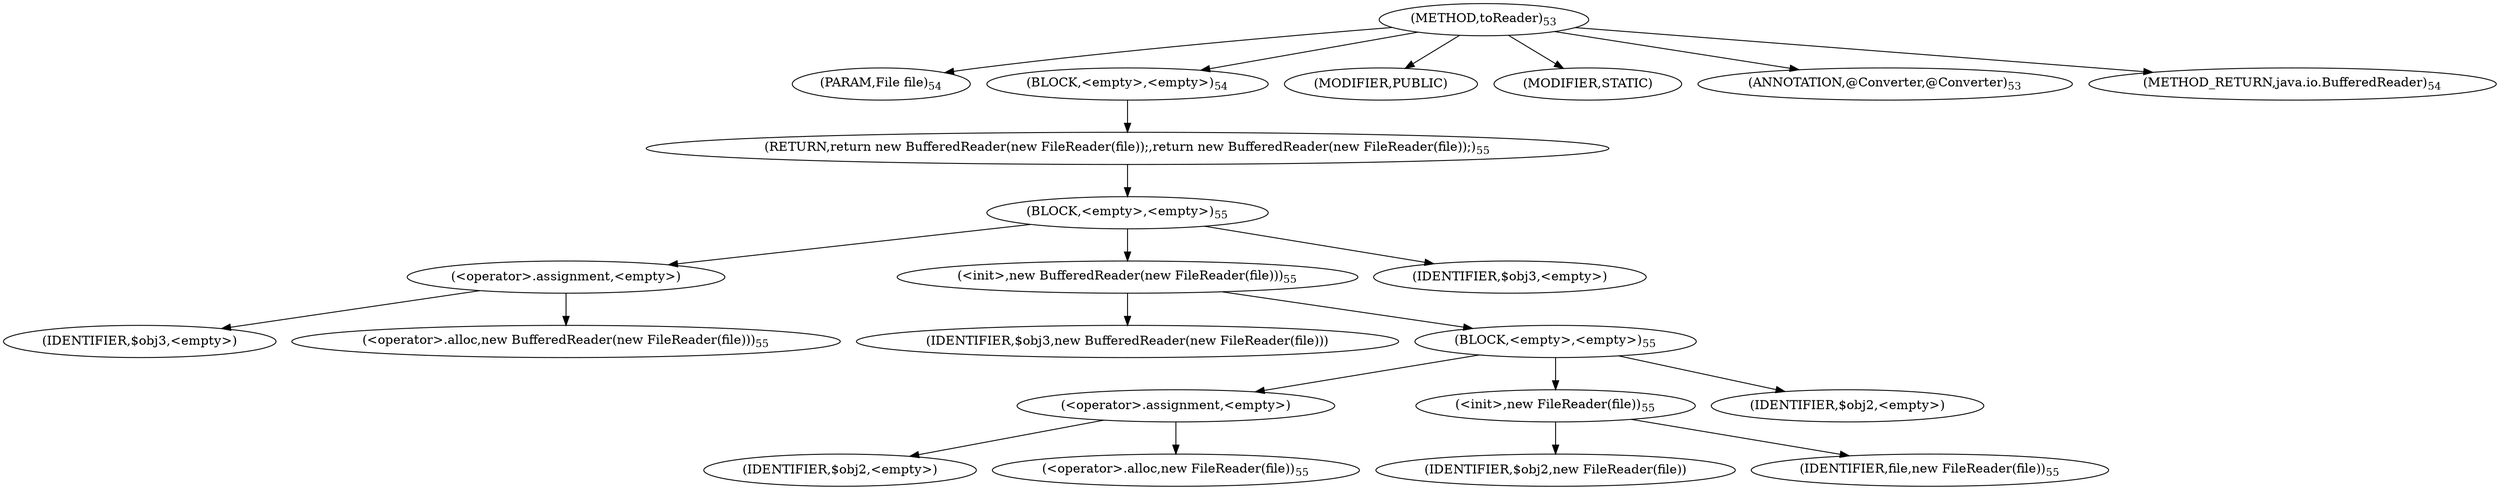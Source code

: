 digraph "toReader" {  
"60" [label = <(METHOD,toReader)<SUB>53</SUB>> ]
"61" [label = <(PARAM,File file)<SUB>54</SUB>> ]
"62" [label = <(BLOCK,&lt;empty&gt;,&lt;empty&gt;)<SUB>54</SUB>> ]
"63" [label = <(RETURN,return new BufferedReader(new FileReader(file));,return new BufferedReader(new FileReader(file));)<SUB>55</SUB>> ]
"64" [label = <(BLOCK,&lt;empty&gt;,&lt;empty&gt;)<SUB>55</SUB>> ]
"65" [label = <(&lt;operator&gt;.assignment,&lt;empty&gt;)> ]
"66" [label = <(IDENTIFIER,$obj3,&lt;empty&gt;)> ]
"67" [label = <(&lt;operator&gt;.alloc,new BufferedReader(new FileReader(file)))<SUB>55</SUB>> ]
"68" [label = <(&lt;init&gt;,new BufferedReader(new FileReader(file)))<SUB>55</SUB>> ]
"69" [label = <(IDENTIFIER,$obj3,new BufferedReader(new FileReader(file)))> ]
"70" [label = <(BLOCK,&lt;empty&gt;,&lt;empty&gt;)<SUB>55</SUB>> ]
"71" [label = <(&lt;operator&gt;.assignment,&lt;empty&gt;)> ]
"72" [label = <(IDENTIFIER,$obj2,&lt;empty&gt;)> ]
"73" [label = <(&lt;operator&gt;.alloc,new FileReader(file))<SUB>55</SUB>> ]
"74" [label = <(&lt;init&gt;,new FileReader(file))<SUB>55</SUB>> ]
"75" [label = <(IDENTIFIER,$obj2,new FileReader(file))> ]
"76" [label = <(IDENTIFIER,file,new FileReader(file))<SUB>55</SUB>> ]
"77" [label = <(IDENTIFIER,$obj2,&lt;empty&gt;)> ]
"78" [label = <(IDENTIFIER,$obj3,&lt;empty&gt;)> ]
"79" [label = <(MODIFIER,PUBLIC)> ]
"80" [label = <(MODIFIER,STATIC)> ]
"81" [label = <(ANNOTATION,@Converter,@Converter)<SUB>53</SUB>> ]
"82" [label = <(METHOD_RETURN,java.io.BufferedReader)<SUB>54</SUB>> ]
  "60" -> "61" 
  "60" -> "62" 
  "60" -> "79" 
  "60" -> "80" 
  "60" -> "81" 
  "60" -> "82" 
  "62" -> "63" 
  "63" -> "64" 
  "64" -> "65" 
  "64" -> "68" 
  "64" -> "78" 
  "65" -> "66" 
  "65" -> "67" 
  "68" -> "69" 
  "68" -> "70" 
  "70" -> "71" 
  "70" -> "74" 
  "70" -> "77" 
  "71" -> "72" 
  "71" -> "73" 
  "74" -> "75" 
  "74" -> "76" 
}
